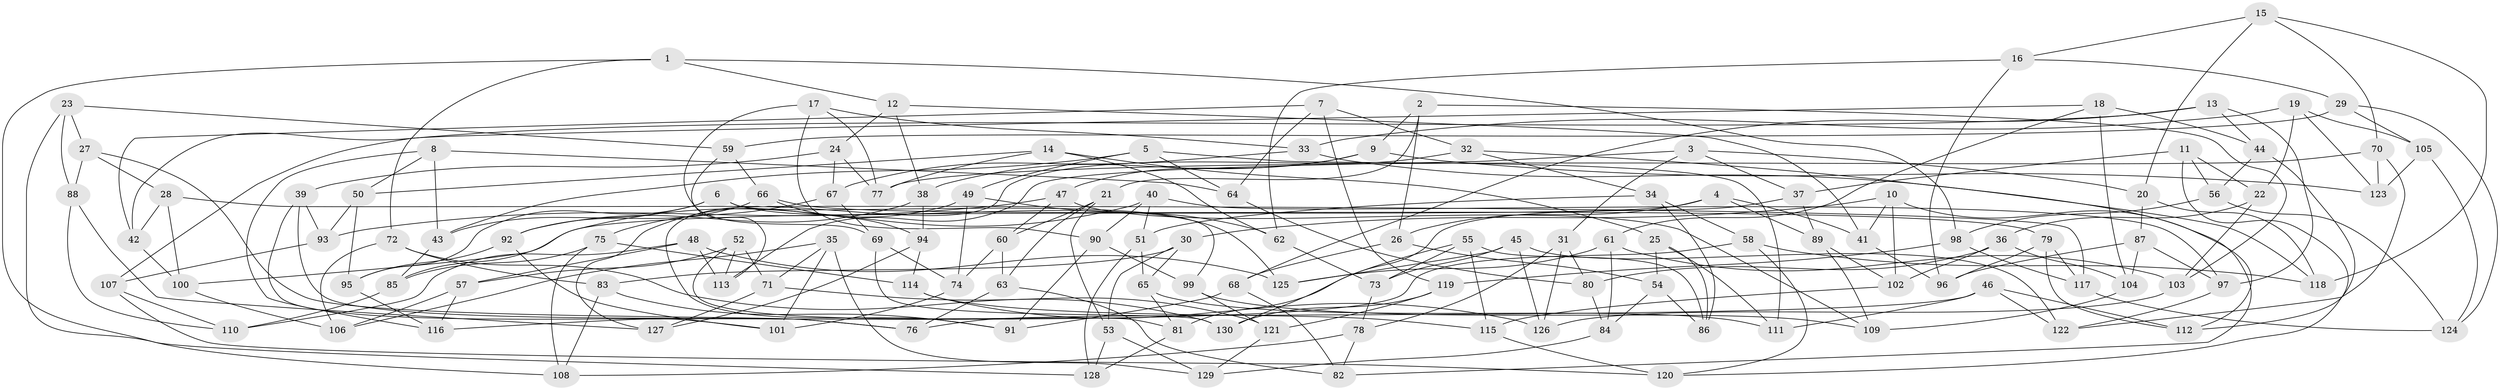 // coarse degree distribution, {4: 0.23076923076923078, 5: 0.15384615384615385, 3: 0.20512820512820512, 7: 0.10256410256410256, 8: 0.10256410256410256, 2: 0.02564102564102564, 6: 0.05128205128205128, 9: 0.02564102564102564, 11: 0.02564102564102564, 16: 0.02564102564102564, 10: 0.02564102564102564, 14: 0.02564102564102564}
// Generated by graph-tools (version 1.1) at 2025/03/03/04/25 22:03:20]
// undirected, 130 vertices, 260 edges
graph export_dot {
graph [start="1"]
  node [color=gray90,style=filled];
  1;
  2;
  3;
  4;
  5;
  6;
  7;
  8;
  9;
  10;
  11;
  12;
  13;
  14;
  15;
  16;
  17;
  18;
  19;
  20;
  21;
  22;
  23;
  24;
  25;
  26;
  27;
  28;
  29;
  30;
  31;
  32;
  33;
  34;
  35;
  36;
  37;
  38;
  39;
  40;
  41;
  42;
  43;
  44;
  45;
  46;
  47;
  48;
  49;
  50;
  51;
  52;
  53;
  54;
  55;
  56;
  57;
  58;
  59;
  60;
  61;
  62;
  63;
  64;
  65;
  66;
  67;
  68;
  69;
  70;
  71;
  72;
  73;
  74;
  75;
  76;
  77;
  78;
  79;
  80;
  81;
  82;
  83;
  84;
  85;
  86;
  87;
  88;
  89;
  90;
  91;
  92;
  93;
  94;
  95;
  96;
  97;
  98;
  99;
  100;
  101;
  102;
  103;
  104;
  105;
  106;
  107;
  108;
  109;
  110;
  111;
  112;
  113;
  114;
  115;
  116;
  117;
  118;
  119;
  120;
  121;
  122;
  123;
  124;
  125;
  126;
  127;
  128;
  129;
  130;
  1 -- 98;
  1 -- 12;
  1 -- 72;
  1 -- 128;
  2 -- 26;
  2 -- 21;
  2 -- 103;
  2 -- 9;
  3 -- 37;
  3 -- 31;
  3 -- 113;
  3 -- 20;
  4 -- 41;
  4 -- 26;
  4 -- 100;
  4 -- 89;
  5 -- 111;
  5 -- 43;
  5 -- 49;
  5 -- 64;
  6 -- 95;
  6 -- 99;
  6 -- 43;
  6 -- 125;
  7 -- 64;
  7 -- 42;
  7 -- 32;
  7 -- 119;
  8 -- 43;
  8 -- 116;
  8 -- 64;
  8 -- 50;
  9 -- 38;
  9 -- 47;
  9 -- 123;
  10 -- 30;
  10 -- 82;
  10 -- 41;
  10 -- 102;
  11 -- 22;
  11 -- 56;
  11 -- 37;
  11 -- 120;
  12 -- 41;
  12 -- 24;
  12 -- 38;
  13 -- 42;
  13 -- 97;
  13 -- 44;
  13 -- 68;
  14 -- 50;
  14 -- 62;
  14 -- 25;
  14 -- 77;
  15 -- 16;
  15 -- 20;
  15 -- 118;
  15 -- 70;
  16 -- 29;
  16 -- 96;
  16 -- 62;
  17 -- 69;
  17 -- 90;
  17 -- 77;
  17 -- 33;
  18 -- 44;
  18 -- 107;
  18 -- 104;
  18 -- 61;
  19 -- 123;
  19 -- 22;
  19 -- 105;
  19 -- 33;
  20 -- 118;
  20 -- 87;
  21 -- 60;
  21 -- 53;
  21 -- 63;
  22 -- 36;
  22 -- 103;
  23 -- 59;
  23 -- 27;
  23 -- 108;
  23 -- 88;
  24 -- 67;
  24 -- 39;
  24 -- 77;
  25 -- 111;
  25 -- 54;
  25 -- 86;
  26 -- 68;
  26 -- 54;
  27 -- 88;
  27 -- 76;
  27 -- 28;
  28 -- 42;
  28 -- 117;
  28 -- 100;
  29 -- 124;
  29 -- 59;
  29 -- 105;
  30 -- 65;
  30 -- 83;
  30 -- 53;
  31 -- 80;
  31 -- 78;
  31 -- 126;
  32 -- 91;
  32 -- 34;
  32 -- 112;
  33 -- 118;
  33 -- 67;
  34 -- 51;
  34 -- 58;
  34 -- 86;
  35 -- 101;
  35 -- 106;
  35 -- 71;
  35 -- 129;
  36 -- 80;
  36 -- 104;
  36 -- 102;
  37 -- 130;
  37 -- 89;
  38 -- 92;
  38 -- 94;
  39 -- 93;
  39 -- 76;
  39 -- 101;
  40 -- 97;
  40 -- 51;
  40 -- 90;
  40 -- 85;
  41 -- 96;
  42 -- 100;
  43 -- 85;
  44 -- 56;
  44 -- 112;
  45 -- 122;
  45 -- 125;
  45 -- 126;
  45 -- 73;
  46 -- 122;
  46 -- 76;
  46 -- 111;
  46 -- 112;
  47 -- 109;
  47 -- 93;
  47 -- 60;
  48 -- 57;
  48 -- 110;
  48 -- 113;
  48 -- 125;
  49 -- 74;
  49 -- 62;
  49 -- 127;
  50 -- 95;
  50 -- 93;
  51 -- 65;
  51 -- 128;
  52 -- 71;
  52 -- 57;
  52 -- 113;
  52 -- 81;
  53 -- 129;
  53 -- 128;
  54 -- 84;
  54 -- 86;
  55 -- 81;
  55 -- 115;
  55 -- 86;
  55 -- 73;
  56 -- 98;
  56 -- 124;
  57 -- 116;
  57 -- 106;
  58 -- 120;
  58 -- 118;
  58 -- 116;
  59 -- 113;
  59 -- 66;
  60 -- 63;
  60 -- 74;
  61 -- 103;
  61 -- 84;
  61 -- 125;
  62 -- 73;
  63 -- 76;
  63 -- 82;
  64 -- 80;
  65 -- 81;
  65 -- 111;
  66 -- 94;
  66 -- 92;
  66 -- 79;
  67 -- 69;
  67 -- 75;
  68 -- 91;
  68 -- 82;
  69 -- 74;
  69 -- 130;
  70 -- 77;
  70 -- 123;
  70 -- 122;
  71 -- 127;
  71 -- 121;
  72 -- 130;
  72 -- 83;
  72 -- 106;
  73 -- 78;
  74 -- 101;
  75 -- 108;
  75 -- 85;
  75 -- 114;
  78 -- 108;
  78 -- 82;
  79 -- 117;
  79 -- 96;
  79 -- 112;
  80 -- 84;
  81 -- 128;
  83 -- 91;
  83 -- 108;
  84 -- 129;
  85 -- 110;
  87 -- 96;
  87 -- 104;
  87 -- 97;
  88 -- 110;
  88 -- 127;
  89 -- 109;
  89 -- 102;
  90 -- 99;
  90 -- 91;
  92 -- 95;
  92 -- 101;
  93 -- 107;
  94 -- 127;
  94 -- 114;
  95 -- 116;
  97 -- 122;
  98 -- 117;
  98 -- 119;
  99 -- 109;
  99 -- 121;
  100 -- 106;
  102 -- 115;
  103 -- 126;
  104 -- 109;
  105 -- 124;
  105 -- 123;
  107 -- 120;
  107 -- 110;
  114 -- 115;
  114 -- 126;
  115 -- 120;
  117 -- 124;
  119 -- 130;
  119 -- 121;
  121 -- 129;
}
